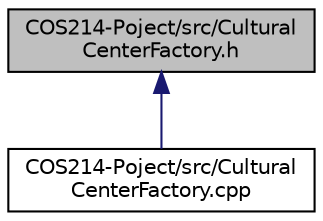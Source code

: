 digraph "COS214-Poject/src/CulturalCenterFactory.h"
{
 // LATEX_PDF_SIZE
  edge [fontname="Helvetica",fontsize="10",labelfontname="Helvetica",labelfontsize="10"];
  node [fontname="Helvetica",fontsize="10",shape=record];
  Node1 [label="COS214-Poject/src/Cultural\lCenterFactory.h",height=0.2,width=0.4,color="black", fillcolor="grey75", style="filled", fontcolor="black",tooltip="Defines the CulturalCenterFactory class for creating CulturalCenter landmarks."];
  Node1 -> Node2 [dir="back",color="midnightblue",fontsize="10",style="solid",fontname="Helvetica"];
  Node2 [label="COS214-Poject/src/Cultural\lCenterFactory.cpp",height=0.2,width=0.4,color="black", fillcolor="white", style="filled",URL="$CulturalCenterFactory_8cpp.html",tooltip="Implementation of the CulturalCenterFactory class for creating CulturalCenter landmarks."];
}
